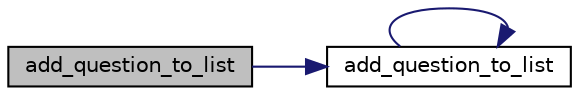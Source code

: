 digraph "add_question_to_list"
{
 // LATEX_PDF_SIZE
  edge [fontname="Helvetica",fontsize="10",labelfontname="Helvetica",labelfontsize="10"];
  node [fontname="Helvetica",fontsize="10",shape=record];
  rankdir="LR";
  Node1 [label="add_question_to_list",height=0.2,width=0.4,color="black", fillcolor="grey75", style="filled", fontcolor="black",tooltip=" "];
  Node1 -> Node2 [color="midnightblue",fontsize="10",style="solid",fontname="Helvetica"];
  Node2 [label="add_question_to_list",height=0.2,width=0.4,color="black", fillcolor="white", style="filled",URL="$question__functions_8c.html#a1eecbabf3889027221b67942e4bcc442",tooltip=" "];
  Node2 -> Node2 [color="midnightblue",fontsize="10",style="solid",fontname="Helvetica"];
}
